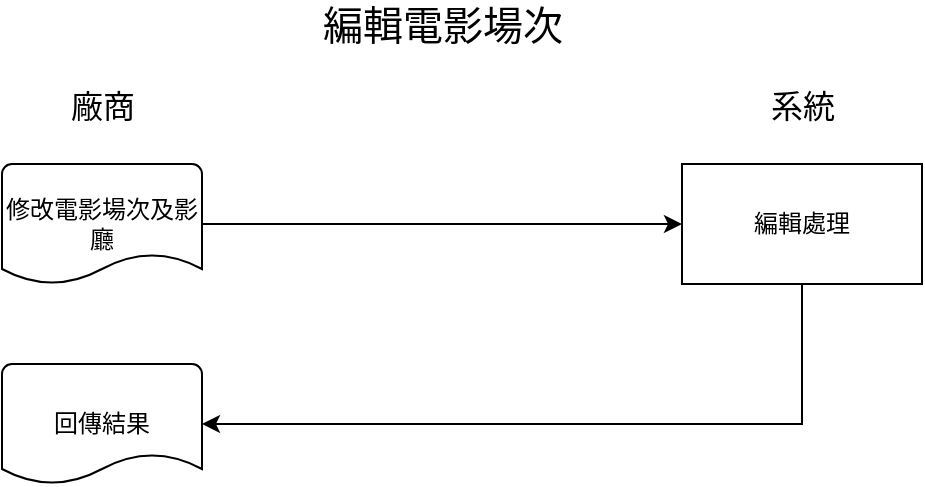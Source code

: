 <mxfile version="13.0.3" type="device"><diagram id="6-rhk3mv9B3tAZcnbO8T" name="第1頁"><mxGraphModel dx="1038" dy="607" grid="1" gridSize="10" guides="1" tooltips="1" connect="1" arrows="1" fold="1" page="1" pageScale="1" pageWidth="827" pageHeight="1169" math="0" shadow="0"><root><mxCell id="0"/><mxCell id="1" parent="0"/><mxCell id="X0tFVs6UwAIbyw3v3Cmz-1" value="&lt;font style=&quot;font-size: 20px&quot;&gt;編輯電影場次&lt;/font&gt;" style="text;html=1;align=center;verticalAlign=middle;resizable=0;points=[];autosize=1;" vertex="1" parent="1"><mxGeometry x="330" y="50" width="140" height="20" as="geometry"/></mxCell><mxCell id="X0tFVs6UwAIbyw3v3Cmz-2" style="edgeStyle=orthogonalEdgeStyle;rounded=0;orthogonalLoop=1;jettySize=auto;html=1;exitX=1;exitY=0.5;exitDx=0;exitDy=0;exitPerimeter=0;entryX=0;entryY=0.5;entryDx=0;entryDy=0;" edge="1" parent="1" source="X0tFVs6UwAIbyw3v3Cmz-3" target="X0tFVs6UwAIbyw3v3Cmz-5"><mxGeometry relative="1" as="geometry"/></mxCell><mxCell id="X0tFVs6UwAIbyw3v3Cmz-3" value="修改電影場次及影廳" style="strokeWidth=1;html=1;shape=mxgraph.flowchart.document2;whiteSpace=wrap;size=0.25;" vertex="1" parent="1"><mxGeometry x="180" y="130" width="100" height="60" as="geometry"/></mxCell><mxCell id="X0tFVs6UwAIbyw3v3Cmz-4" style="edgeStyle=orthogonalEdgeStyle;rounded=0;orthogonalLoop=1;jettySize=auto;html=1;exitX=0.5;exitY=1;exitDx=0;exitDy=0;entryX=1;entryY=0.5;entryDx=0;entryDy=0;entryPerimeter=0;" edge="1" parent="1" source="X0tFVs6UwAIbyw3v3Cmz-5" target="X0tFVs6UwAIbyw3v3Cmz-8"><mxGeometry relative="1" as="geometry"/></mxCell><mxCell id="X0tFVs6UwAIbyw3v3Cmz-5" value="編輯處理" style="rounded=0;whiteSpace=wrap;html=1;strokeWidth=1;" vertex="1" parent="1"><mxGeometry x="520" y="130" width="120" height="60" as="geometry"/></mxCell><mxCell id="X0tFVs6UwAIbyw3v3Cmz-6" value="&lt;font style=&quot;font-size: 16px&quot;&gt;廠商&lt;/font&gt;" style="text;html=1;align=center;verticalAlign=middle;resizable=0;points=[];autosize=1;" vertex="1" parent="1"><mxGeometry x="205" y="91" width="50" height="20" as="geometry"/></mxCell><mxCell id="X0tFVs6UwAIbyw3v3Cmz-7" value="&lt;font style=&quot;font-size: 16px&quot;&gt;系統&lt;/font&gt;" style="text;html=1;align=center;verticalAlign=middle;resizable=0;points=[];autosize=1;" vertex="1" parent="1"><mxGeometry x="555" y="91" width="50" height="20" as="geometry"/></mxCell><mxCell id="X0tFVs6UwAIbyw3v3Cmz-8" value="回傳結果" style="strokeWidth=1;html=1;shape=mxgraph.flowchart.document2;whiteSpace=wrap;size=0.25;" vertex="1" parent="1"><mxGeometry x="180" y="230" width="100" height="60" as="geometry"/></mxCell></root></mxGraphModel></diagram></mxfile>